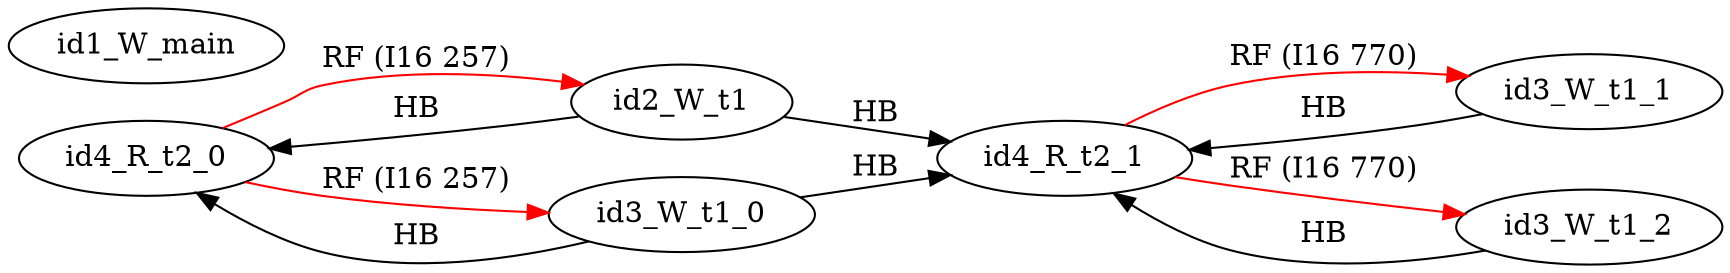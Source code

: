 digraph memory_model {
rankdir=LR;
splines=true; esep=0.5;
id4_R_t2_0 -> id2_W_t1 [label = "RF (I16 257)", color="red"];
id4_R_t2_0 -> id3_W_t1_0 [label = "RF (I16 257)", color="red"];
id4_R_t2_1 -> id3_W_t1_1 [label = "RF (I16 770)", color="red"];
id4_R_t2_1 -> id3_W_t1_2 [label = "RF (I16 770)", color="red"];
id2_W_t1 -> id4_R_t2_0 [label = "HB", color="black"];
id2_W_t1 -> id4_R_t2_1 [label = "HB", color="black"];
id3_W_t1_0 -> id4_R_t2_0 [label = "HB", color="black"];
id3_W_t1_0 -> id4_R_t2_1 [label = "HB", color="black"];
id3_W_t1_1 -> id4_R_t2_1 [label = "HB", color="black"];
id3_W_t1_2 -> id4_R_t2_1 [label = "HB", color="black"];
id1_W_main [pos="2.5,8!"]
id2_W_t1 [pos="0,6!"]
id3_W_t1_0 [pos="0,4!"]
id3_W_t1_1 [pos="0,2!"]
id3_W_t1_2 [pos="0,0!"]
id4_R_t2_0 [pos="5,6!"]
id4_R_t2_1 [pos="5,4!"]
}